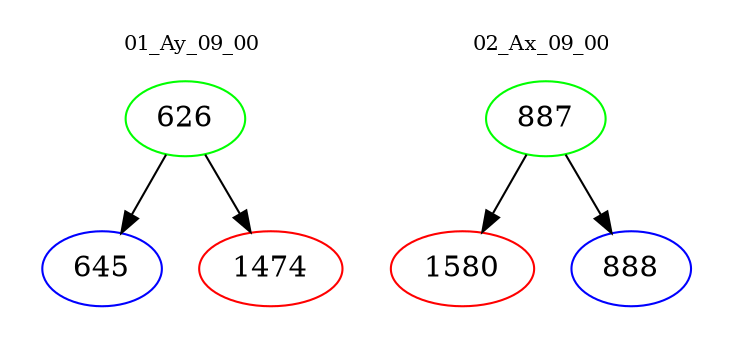 digraph{
subgraph cluster_0 {
color = white
label = "01_Ay_09_00";
fontsize=10;
T0_626 [label="626", color="green"]
T0_626 -> T0_645 [color="black"]
T0_645 [label="645", color="blue"]
T0_626 -> T0_1474 [color="black"]
T0_1474 [label="1474", color="red"]
}
subgraph cluster_1 {
color = white
label = "02_Ax_09_00";
fontsize=10;
T1_887 [label="887", color="green"]
T1_887 -> T1_1580 [color="black"]
T1_1580 [label="1580", color="red"]
T1_887 -> T1_888 [color="black"]
T1_888 [label="888", color="blue"]
}
}
